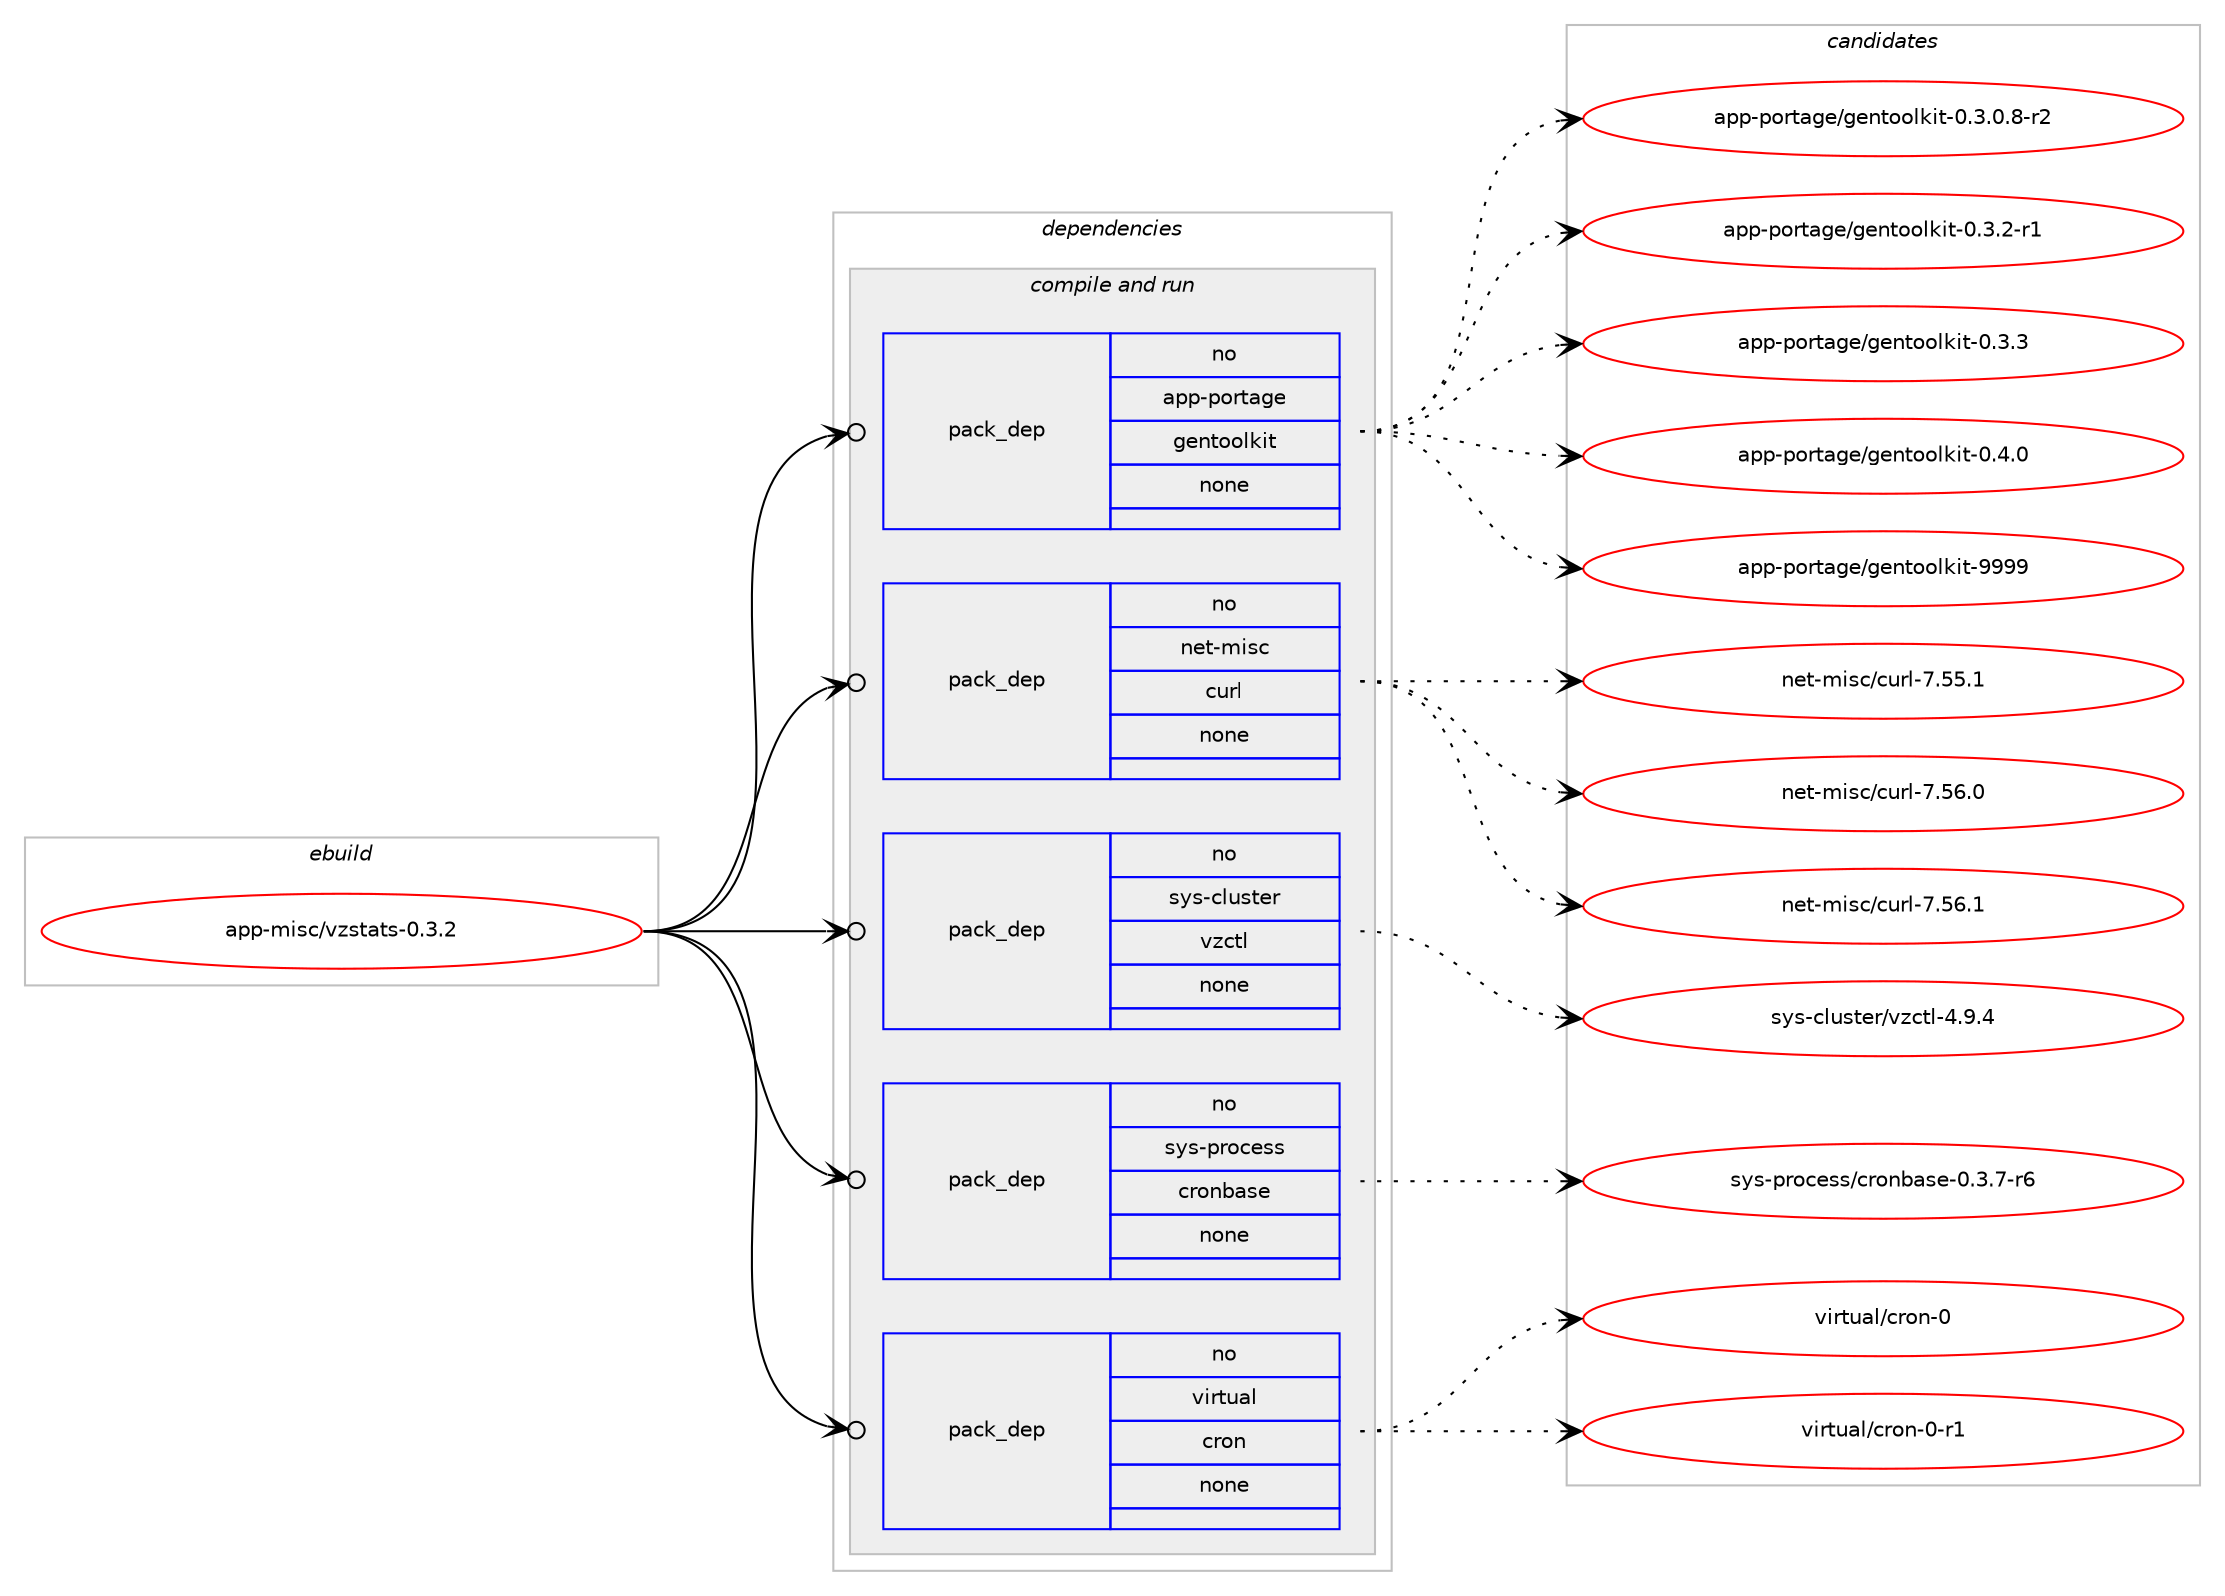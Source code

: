 digraph prolog {

# *************
# Graph options
# *************

newrank=true;
concentrate=true;
compound=true;
graph [rankdir=LR,fontname=Helvetica,fontsize=10,ranksep=1.5];#, ranksep=2.5, nodesep=0.2];
edge  [arrowhead=vee];
node  [fontname=Helvetica,fontsize=10];

# **********
# The ebuild
# **********

subgraph cluster_leftcol {
color=gray;
rank=same;
label=<<i>ebuild</i>>;
id [label="app-misc/vzstats-0.3.2", color=red, width=4, href="../app-misc/vzstats-0.3.2.svg"];
}

# ****************
# The dependencies
# ****************

subgraph cluster_midcol {
color=gray;
label=<<i>dependencies</i>>;
subgraph cluster_compile {
fillcolor="#eeeeee";
style=filled;
label=<<i>compile</i>>;
}
subgraph cluster_compileandrun {
fillcolor="#eeeeee";
style=filled;
label=<<i>compile and run</i>>;
subgraph pack34908 {
dependency48735 [label=<<TABLE BORDER="0" CELLBORDER="1" CELLSPACING="0" CELLPADDING="4" WIDTH="220"><TR><TD ROWSPAN="6" CELLPADDING="30">pack_dep</TD></TR><TR><TD WIDTH="110">no</TD></TR><TR><TD>app-portage</TD></TR><TR><TD>gentoolkit</TD></TR><TR><TD>none</TD></TR><TR><TD></TD></TR></TABLE>>, shape=none, color=blue];
}
id:e -> dependency48735:w [weight=20,style="solid",arrowhead="odotvee"];
subgraph pack34909 {
dependency48736 [label=<<TABLE BORDER="0" CELLBORDER="1" CELLSPACING="0" CELLPADDING="4" WIDTH="220"><TR><TD ROWSPAN="6" CELLPADDING="30">pack_dep</TD></TR><TR><TD WIDTH="110">no</TD></TR><TR><TD>net-misc</TD></TR><TR><TD>curl</TD></TR><TR><TD>none</TD></TR><TR><TD></TD></TR></TABLE>>, shape=none, color=blue];
}
id:e -> dependency48736:w [weight=20,style="solid",arrowhead="odotvee"];
subgraph pack34910 {
dependency48737 [label=<<TABLE BORDER="0" CELLBORDER="1" CELLSPACING="0" CELLPADDING="4" WIDTH="220"><TR><TD ROWSPAN="6" CELLPADDING="30">pack_dep</TD></TR><TR><TD WIDTH="110">no</TD></TR><TR><TD>sys-cluster</TD></TR><TR><TD>vzctl</TD></TR><TR><TD>none</TD></TR><TR><TD></TD></TR></TABLE>>, shape=none, color=blue];
}
id:e -> dependency48737:w [weight=20,style="solid",arrowhead="odotvee"];
subgraph pack34911 {
dependency48738 [label=<<TABLE BORDER="0" CELLBORDER="1" CELLSPACING="0" CELLPADDING="4" WIDTH="220"><TR><TD ROWSPAN="6" CELLPADDING="30">pack_dep</TD></TR><TR><TD WIDTH="110">no</TD></TR><TR><TD>sys-process</TD></TR><TR><TD>cronbase</TD></TR><TR><TD>none</TD></TR><TR><TD></TD></TR></TABLE>>, shape=none, color=blue];
}
id:e -> dependency48738:w [weight=20,style="solid",arrowhead="odotvee"];
subgraph pack34912 {
dependency48739 [label=<<TABLE BORDER="0" CELLBORDER="1" CELLSPACING="0" CELLPADDING="4" WIDTH="220"><TR><TD ROWSPAN="6" CELLPADDING="30">pack_dep</TD></TR><TR><TD WIDTH="110">no</TD></TR><TR><TD>virtual</TD></TR><TR><TD>cron</TD></TR><TR><TD>none</TD></TR><TR><TD></TD></TR></TABLE>>, shape=none, color=blue];
}
id:e -> dependency48739:w [weight=20,style="solid",arrowhead="odotvee"];
}
subgraph cluster_run {
fillcolor="#eeeeee";
style=filled;
label=<<i>run</i>>;
}
}

# **************
# The candidates
# **************

subgraph cluster_choices {
rank=same;
color=gray;
label=<<i>candidates</i>>;

subgraph choice34908 {
color=black;
nodesep=1;
choice9711211245112111114116971031014710310111011611111110810710511645484651464846564511450 [label="app-portage/gentoolkit-0.3.0.8-r2", color=red, width=4,href="../app-portage/gentoolkit-0.3.0.8-r2.svg"];
choice971121124511211111411697103101471031011101161111111081071051164548465146504511449 [label="app-portage/gentoolkit-0.3.2-r1", color=red, width=4,href="../app-portage/gentoolkit-0.3.2-r1.svg"];
choice97112112451121111141169710310147103101110116111111108107105116454846514651 [label="app-portage/gentoolkit-0.3.3", color=red, width=4,href="../app-portage/gentoolkit-0.3.3.svg"];
choice97112112451121111141169710310147103101110116111111108107105116454846524648 [label="app-portage/gentoolkit-0.4.0", color=red, width=4,href="../app-portage/gentoolkit-0.4.0.svg"];
choice971121124511211111411697103101471031011101161111111081071051164557575757 [label="app-portage/gentoolkit-9999", color=red, width=4,href="../app-portage/gentoolkit-9999.svg"];
dependency48735:e -> choice9711211245112111114116971031014710310111011611111110810710511645484651464846564511450:w [style=dotted,weight="100"];
dependency48735:e -> choice971121124511211111411697103101471031011101161111111081071051164548465146504511449:w [style=dotted,weight="100"];
dependency48735:e -> choice97112112451121111141169710310147103101110116111111108107105116454846514651:w [style=dotted,weight="100"];
dependency48735:e -> choice97112112451121111141169710310147103101110116111111108107105116454846524648:w [style=dotted,weight="100"];
dependency48735:e -> choice971121124511211111411697103101471031011101161111111081071051164557575757:w [style=dotted,weight="100"];
}
subgraph choice34909 {
color=black;
nodesep=1;
choice1101011164510910511599479911711410845554653534649 [label="net-misc/curl-7.55.1", color=red, width=4,href="../net-misc/curl-7.55.1.svg"];
choice1101011164510910511599479911711410845554653544648 [label="net-misc/curl-7.56.0", color=red, width=4,href="../net-misc/curl-7.56.0.svg"];
choice1101011164510910511599479911711410845554653544649 [label="net-misc/curl-7.56.1", color=red, width=4,href="../net-misc/curl-7.56.1.svg"];
dependency48736:e -> choice1101011164510910511599479911711410845554653534649:w [style=dotted,weight="100"];
dependency48736:e -> choice1101011164510910511599479911711410845554653544648:w [style=dotted,weight="100"];
dependency48736:e -> choice1101011164510910511599479911711410845554653544649:w [style=dotted,weight="100"];
}
subgraph choice34910 {
color=black;
nodesep=1;
choice11512111545991081171151161011144711812299116108455246574652 [label="sys-cluster/vzctl-4.9.4", color=red, width=4,href="../sys-cluster/vzctl-4.9.4.svg"];
dependency48737:e -> choice11512111545991081171151161011144711812299116108455246574652:w [style=dotted,weight="100"];
}
subgraph choice34911 {
color=black;
nodesep=1;
choice1151211154511211411199101115115479911411111098971151014548465146554511454 [label="sys-process/cronbase-0.3.7-r6", color=red, width=4,href="../sys-process/cronbase-0.3.7-r6.svg"];
dependency48738:e -> choice1151211154511211411199101115115479911411111098971151014548465146554511454:w [style=dotted,weight="100"];
}
subgraph choice34912 {
color=black;
nodesep=1;
choice1181051141161179710847991141111104548 [label="virtual/cron-0", color=red, width=4,href="../virtual/cron-0.svg"];
choice11810511411611797108479911411111045484511449 [label="virtual/cron-0-r1", color=red, width=4,href="../virtual/cron-0-r1.svg"];
dependency48739:e -> choice1181051141161179710847991141111104548:w [style=dotted,weight="100"];
dependency48739:e -> choice11810511411611797108479911411111045484511449:w [style=dotted,weight="100"];
}
}

}
